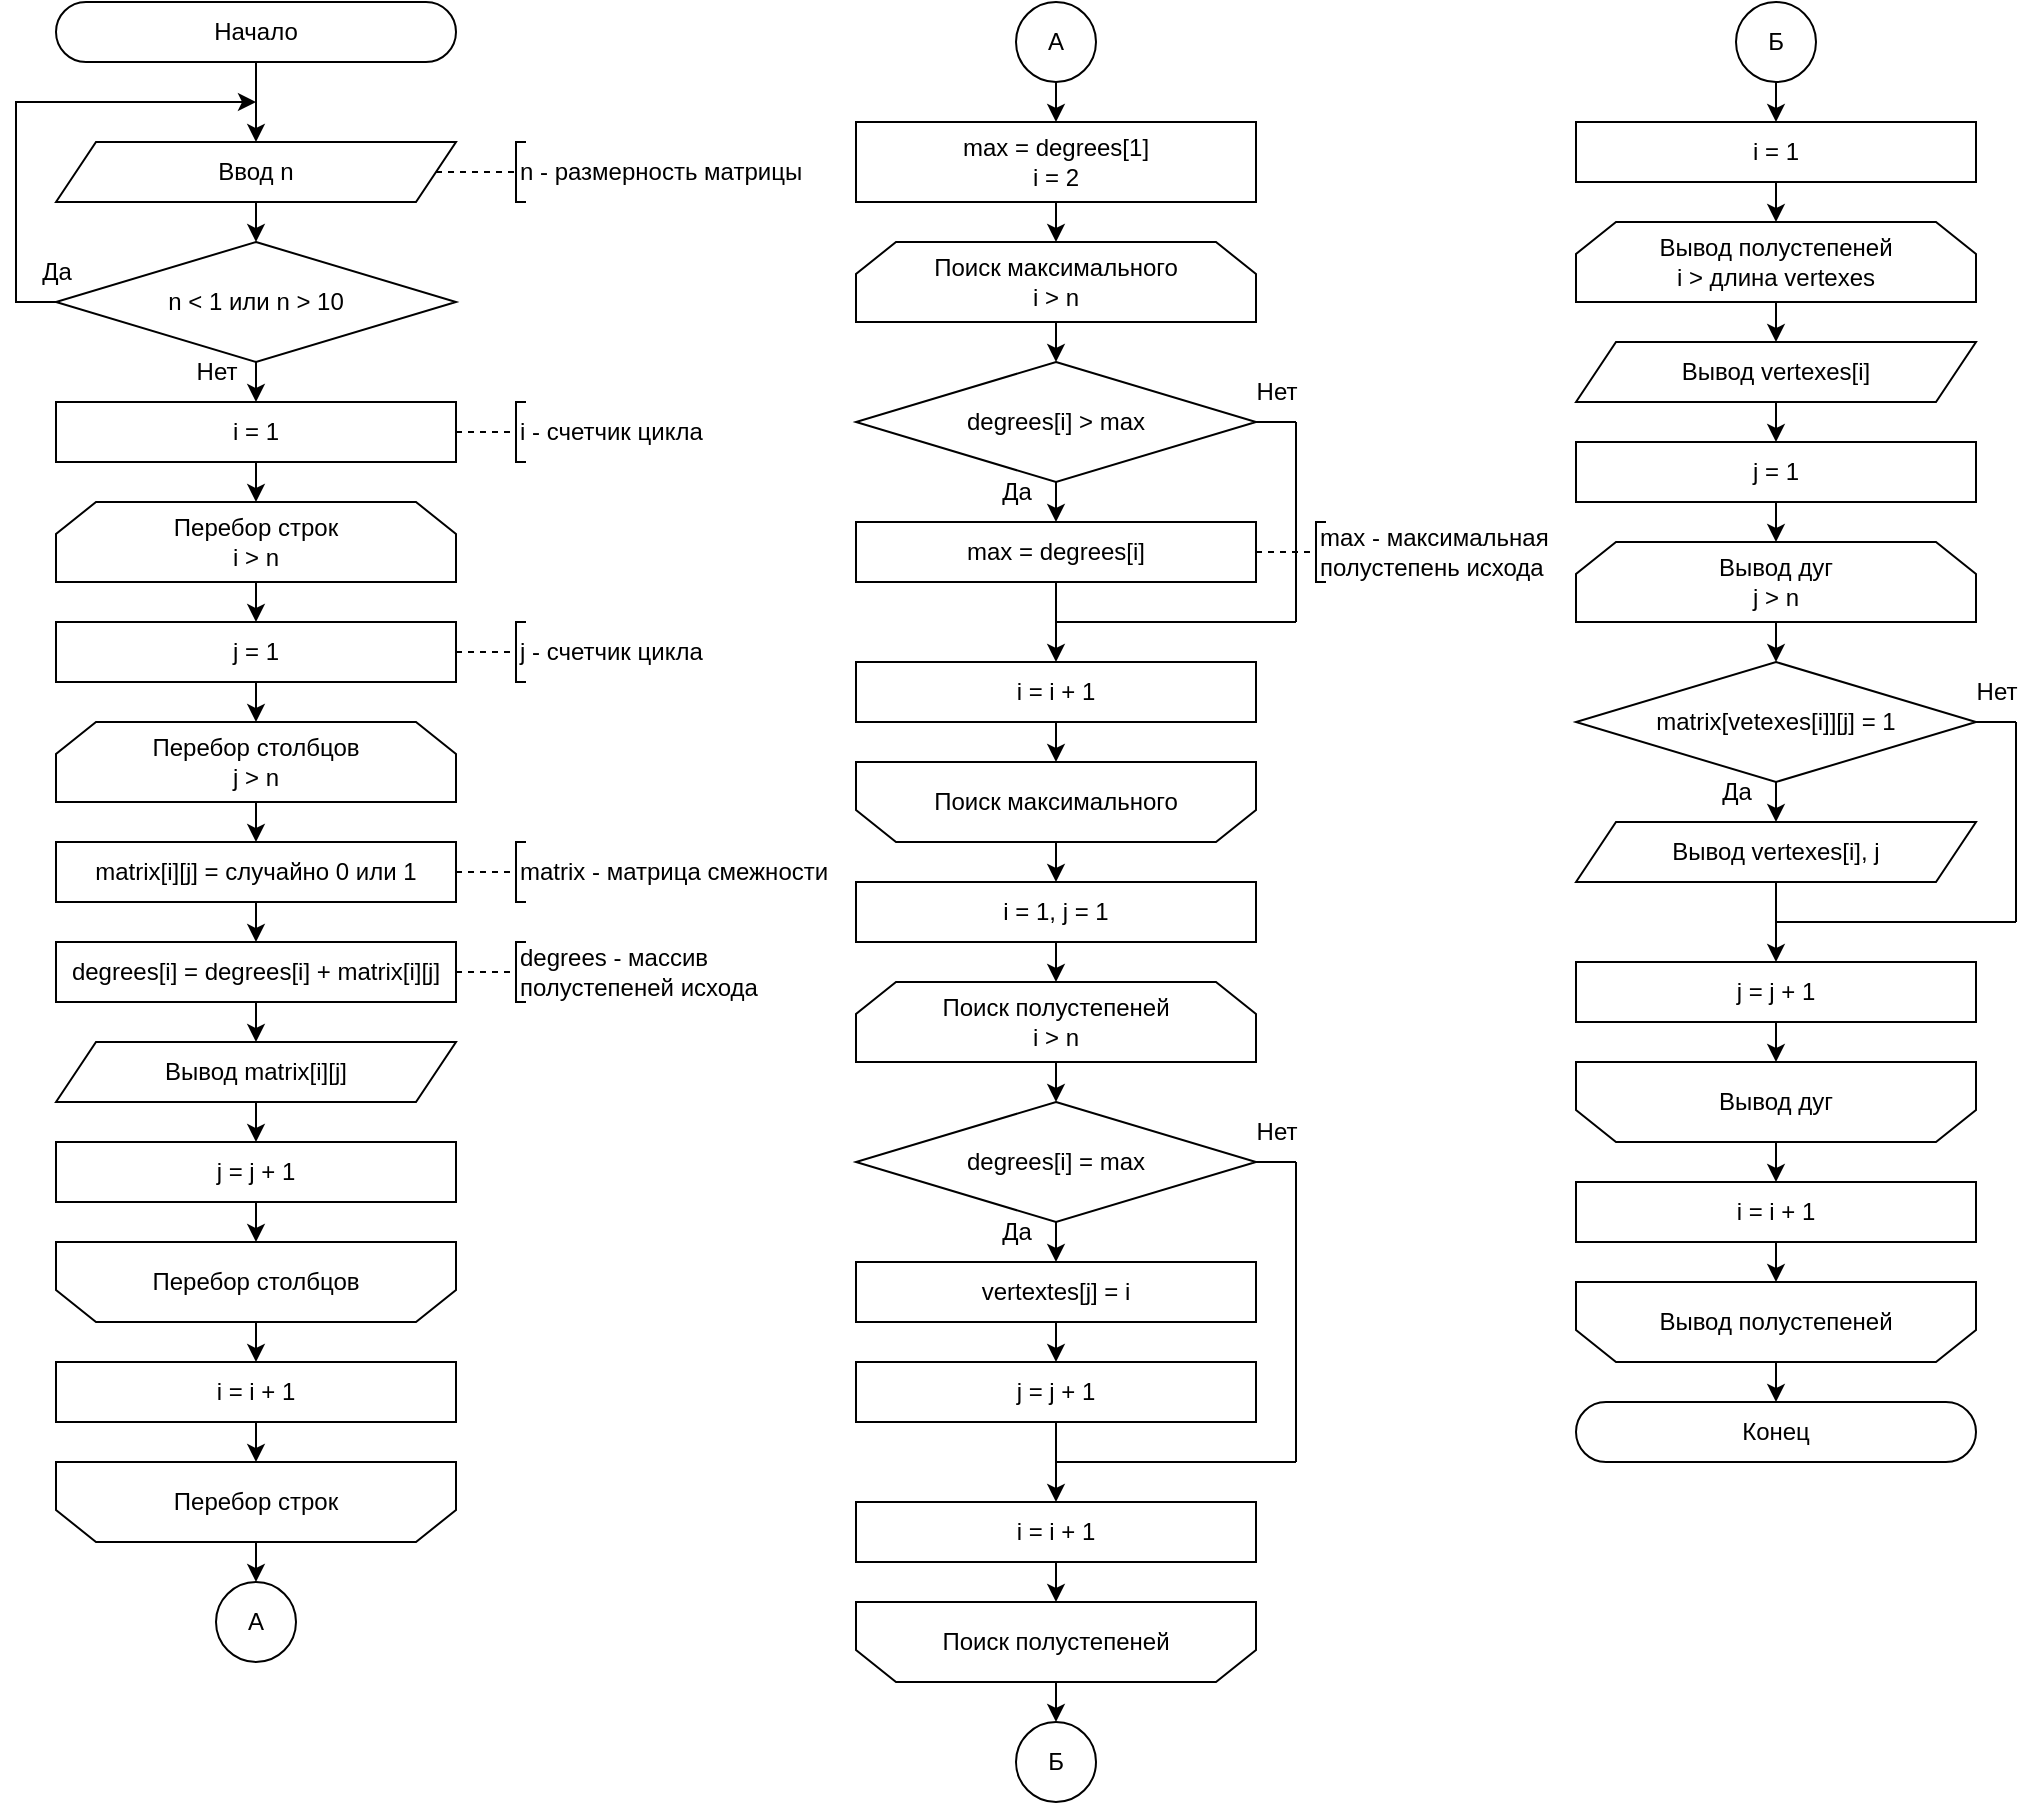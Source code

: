 <mxfile scale="2" border="0">
    <diagram name="Страница — 1" id="PtERw0xOoVtdUdhSGjrE">
        <mxGraphModel dx="1528" dy="2187" grid="1" gridSize="10" guides="1" tooltips="1" connect="1" arrows="1" fold="1" page="1" pageScale="1" pageWidth="827" pageHeight="1169" math="0" shadow="0">
            <root>
                <mxCell id="0"/>
                <mxCell id="1" parent="0"/>
                <mxCell id="83" style="edgeStyle=none;html=1;" parent="1" source="80" edge="1">
                    <mxGeometry relative="1" as="geometry">
                        <mxPoint x="130" y="-1090" as="targetPoint"/>
                    </mxGeometry>
                </mxCell>
                <mxCell id="80" value="Начало" style="rounded=1;whiteSpace=wrap;html=1;arcSize=50;" parent="1" vertex="1">
                    <mxGeometry x="30" y="-1160" width="200" height="30" as="geometry"/>
                </mxCell>
                <mxCell id="88" style="edgeStyle=none;html=1;" parent="1" source="84" target="87" edge="1">
                    <mxGeometry relative="1" as="geometry"/>
                </mxCell>
                <mxCell id="84" value="Ввод n" style="shape=parallelogram;perimeter=parallelogramPerimeter;whiteSpace=wrap;html=1;fixedSize=1;" parent="1" vertex="1">
                    <mxGeometry x="30" y="-1090" width="200" height="30" as="geometry"/>
                </mxCell>
                <mxCell id="85" value="n - размерность матрицы" style="strokeWidth=1;html=1;shape=mxgraph.flowchart.annotation_1;align=left;pointerEvents=1;" parent="1" vertex="1">
                    <mxGeometry x="260" y="-1090" width="5" height="30" as="geometry"/>
                </mxCell>
                <mxCell id="86" value="" style="endArrow=none;html=1;rounded=0;entryX=0;entryY=0.5;entryDx=0;entryDy=0;entryPerimeter=0;dashed=1;" parent="1" target="85" edge="1">
                    <mxGeometry width="50" height="50" relative="1" as="geometry">
                        <mxPoint x="220" y="-1075" as="sourcePoint"/>
                        <mxPoint x="310" y="-1085" as="targetPoint"/>
                    </mxGeometry>
                </mxCell>
                <mxCell id="91" style="edgeStyle=none;html=1;arcSize=0;" parent="1" source="87" edge="1">
                    <mxGeometry relative="1" as="geometry">
                        <mxPoint x="130" y="-1110" as="targetPoint"/>
                        <Array as="points">
                            <mxPoint x="10" y="-1010"/>
                            <mxPoint x="10" y="-1110"/>
                        </Array>
                    </mxGeometry>
                </mxCell>
                <mxCell id="97" style="edgeStyle=none;html=1;" parent="1" source="87" target="93" edge="1">
                    <mxGeometry relative="1" as="geometry"/>
                </mxCell>
                <mxCell id="87" value="n &amp;lt; 1 или n &amp;gt; 10" style="rhombus;whiteSpace=wrap;html=1;" parent="1" vertex="1">
                    <mxGeometry x="30" y="-1040" width="200" height="60" as="geometry"/>
                </mxCell>
                <mxCell id="92" value="Да" style="text;html=1;align=center;verticalAlign=middle;resizable=0;points=[];autosize=1;strokeColor=none;fillColor=none;" parent="1" vertex="1">
                    <mxGeometry x="10" y="-1040" width="40" height="30" as="geometry"/>
                </mxCell>
                <mxCell id="98" style="edgeStyle=none;html=1;" parent="1" source="93" target="94" edge="1">
                    <mxGeometry relative="1" as="geometry"/>
                </mxCell>
                <mxCell id="93" value="i = 1" style="rounded=0;whiteSpace=wrap;html=1;" parent="1" vertex="1">
                    <mxGeometry x="30" y="-960" width="200" height="30" as="geometry"/>
                </mxCell>
                <mxCell id="102" style="edgeStyle=none;html=1;" parent="1" source="94" target="100" edge="1">
                    <mxGeometry relative="1" as="geometry"/>
                </mxCell>
                <mxCell id="94" value="Перебор строк&lt;br&gt;&lt;div&gt;&lt;font style=&quot;color: rgb(0, 0, 0);&quot;&gt;i &amp;gt; n&lt;/font&gt;&lt;/div&gt;" style="shape=loopLimit;whiteSpace=wrap;html=1;" parent="1" vertex="1">
                    <mxGeometry x="30" y="-910" width="200" height="40" as="geometry"/>
                </mxCell>
                <mxCell id="95" value="i - счетчик цикла" style="strokeWidth=1;html=1;shape=mxgraph.flowchart.annotation_1;align=left;pointerEvents=1;" parent="1" vertex="1">
                    <mxGeometry x="260" y="-960" width="5" height="30" as="geometry"/>
                </mxCell>
                <mxCell id="96" value="" style="endArrow=none;html=1;rounded=0;entryX=0;entryY=0.5;entryDx=0;entryDy=0;entryPerimeter=0;dashed=1;" parent="1" target="95" edge="1">
                    <mxGeometry width="50" height="50" relative="1" as="geometry">
                        <mxPoint x="230" y="-945" as="sourcePoint"/>
                        <mxPoint x="320" y="-955" as="targetPoint"/>
                    </mxGeometry>
                </mxCell>
                <mxCell id="99" value="Нет" style="text;html=1;align=center;verticalAlign=middle;resizable=0;points=[];autosize=1;strokeColor=none;fillColor=none;" parent="1" vertex="1">
                    <mxGeometry x="90" y="-990" width="40" height="30" as="geometry"/>
                </mxCell>
                <mxCell id="103" style="edgeStyle=none;html=1;" parent="1" source="100" target="101" edge="1">
                    <mxGeometry relative="1" as="geometry"/>
                </mxCell>
                <mxCell id="100" value="j = 1" style="rounded=0;whiteSpace=wrap;html=1;" parent="1" vertex="1">
                    <mxGeometry x="30" y="-850" width="200" height="30" as="geometry"/>
                </mxCell>
                <mxCell id="109" style="edgeStyle=none;html=1;" parent="1" source="101" target="106" edge="1">
                    <mxGeometry relative="1" as="geometry"/>
                </mxCell>
                <mxCell id="101" value="Перебор столбцов&lt;br&gt;&lt;div&gt;&lt;font style=&quot;color: rgb(0, 0, 0);&quot;&gt;j &amp;gt; n&lt;/font&gt;&lt;/div&gt;" style="shape=loopLimit;whiteSpace=wrap;html=1;" parent="1" vertex="1">
                    <mxGeometry x="30" y="-800" width="200" height="40" as="geometry"/>
                </mxCell>
                <mxCell id="104" value="j - счетчик цикла" style="strokeWidth=1;html=1;shape=mxgraph.flowchart.annotation_1;align=left;pointerEvents=1;" parent="1" vertex="1">
                    <mxGeometry x="260" y="-850" width="5" height="30" as="geometry"/>
                </mxCell>
                <mxCell id="105" value="" style="endArrow=none;html=1;rounded=0;entryX=0;entryY=0.5;entryDx=0;entryDy=0;entryPerimeter=0;dashed=1;" parent="1" target="104" edge="1">
                    <mxGeometry width="50" height="50" relative="1" as="geometry">
                        <mxPoint x="230" y="-835" as="sourcePoint"/>
                        <mxPoint x="320" y="-845" as="targetPoint"/>
                    </mxGeometry>
                </mxCell>
                <mxCell id="113" style="edgeStyle=none;html=1;" parent="1" source="106" target="110" edge="1">
                    <mxGeometry relative="1" as="geometry"/>
                </mxCell>
                <mxCell id="106" value="matrix[i][j] = случайно 0 или 1" style="rounded=0;whiteSpace=wrap;html=1;" parent="1" vertex="1">
                    <mxGeometry x="30" y="-740" width="200" height="30" as="geometry"/>
                </mxCell>
                <mxCell id="107" value="matrix - матрица смежности" style="strokeWidth=1;html=1;shape=mxgraph.flowchart.annotation_1;align=left;pointerEvents=1;" parent="1" vertex="1">
                    <mxGeometry x="260" y="-740" width="5" height="30" as="geometry"/>
                </mxCell>
                <mxCell id="108" value="" style="endArrow=none;html=1;rounded=0;entryX=0;entryY=0.5;entryDx=0;entryDy=0;entryPerimeter=0;dashed=1;" parent="1" target="107" edge="1">
                    <mxGeometry width="50" height="50" relative="1" as="geometry">
                        <mxPoint x="230" y="-725" as="sourcePoint"/>
                        <mxPoint x="320" y="-735" as="targetPoint"/>
                    </mxGeometry>
                </mxCell>
                <mxCell id="115" style="edgeStyle=none;html=1;" parent="1" source="110" target="114" edge="1">
                    <mxGeometry relative="1" as="geometry"/>
                </mxCell>
                <mxCell id="110" value="degrees[i] =&amp;nbsp;&lt;span style=&quot;color: rgb(0, 0, 0);&quot;&gt;degrees[i] + matrix[i][j]&lt;/span&gt;" style="rounded=0;whiteSpace=wrap;html=1;" parent="1" vertex="1">
                    <mxGeometry x="30" y="-690" width="200" height="30" as="geometry"/>
                </mxCell>
                <mxCell id="111" value="degrees - массив&lt;div&gt;&lt;font style=&quot;color: rgb(0, 0, 0);&quot;&gt;полустепеней исхода&lt;/font&gt;&lt;/div&gt;" style="strokeWidth=1;html=1;shape=mxgraph.flowchart.annotation_1;align=left;pointerEvents=1;" parent="1" vertex="1">
                    <mxGeometry x="260" y="-690" width="5" height="30" as="geometry"/>
                </mxCell>
                <mxCell id="112" value="" style="endArrow=none;html=1;rounded=0;entryX=0;entryY=0.5;entryDx=0;entryDy=0;entryPerimeter=0;dashed=1;" parent="1" target="111" edge="1">
                    <mxGeometry width="50" height="50" relative="1" as="geometry">
                        <mxPoint x="230" y="-675" as="sourcePoint"/>
                        <mxPoint x="320" y="-685" as="targetPoint"/>
                    </mxGeometry>
                </mxCell>
                <mxCell id="117" style="edgeStyle=none;html=1;" parent="1" source="114" target="116" edge="1">
                    <mxGeometry relative="1" as="geometry"/>
                </mxCell>
                <mxCell id="114" value="Вывод matrix[i][j]" style="shape=parallelogram;perimeter=parallelogramPerimeter;whiteSpace=wrap;html=1;fixedSize=1;" parent="1" vertex="1">
                    <mxGeometry x="30" y="-640" width="200" height="30" as="geometry"/>
                </mxCell>
                <mxCell id="121" style="edgeStyle=none;html=1;" parent="1" source="116" target="118" edge="1">
                    <mxGeometry relative="1" as="geometry"/>
                </mxCell>
                <mxCell id="116" value="j = j + 1" style="rounded=0;whiteSpace=wrap;html=1;" parent="1" vertex="1">
                    <mxGeometry x="30" y="-590" width="200" height="30" as="geometry"/>
                </mxCell>
                <mxCell id="122" style="edgeStyle=none;html=1;" parent="1" source="118" target="119" edge="1">
                    <mxGeometry relative="1" as="geometry"/>
                </mxCell>
                <mxCell id="118" value="&lt;span style=&quot;color: rgb(0, 0, 0);&quot;&gt;Перебор столбцов&lt;/span&gt;" style="shape=loopLimit;whiteSpace=wrap;html=1;direction=west;" parent="1" vertex="1">
                    <mxGeometry x="30" y="-540" width="200" height="40" as="geometry"/>
                </mxCell>
                <mxCell id="123" style="edgeStyle=none;html=1;" parent="1" source="119" target="120" edge="1">
                    <mxGeometry relative="1" as="geometry"/>
                </mxCell>
                <mxCell id="119" value="i = i + 1" style="rounded=0;whiteSpace=wrap;html=1;" parent="1" vertex="1">
                    <mxGeometry x="30" y="-480" width="200" height="30" as="geometry"/>
                </mxCell>
                <mxCell id="202" style="edgeStyle=none;html=1;" edge="1" parent="1" source="120" target="194">
                    <mxGeometry relative="1" as="geometry"/>
                </mxCell>
                <mxCell id="120" value="&lt;span style=&quot;color: rgb(0, 0, 0);&quot;&gt;Перебор строк&lt;/span&gt;" style="shape=loopLimit;whiteSpace=wrap;html=1;direction=west;" parent="1" vertex="1">
                    <mxGeometry x="30" y="-430" width="200" height="40" as="geometry"/>
                </mxCell>
                <mxCell id="204" style="edgeStyle=none;html=1;" edge="1" parent="1" source="124" target="125">
                    <mxGeometry relative="1" as="geometry"/>
                </mxCell>
                <mxCell id="124" value="max = degrees[1]&lt;div&gt;&lt;font style=&quot;color: rgb(0, 0, 0);&quot;&gt;i = 2&lt;/font&gt;&lt;/div&gt;" style="rounded=0;whiteSpace=wrap;html=1;" parent="1" vertex="1">
                    <mxGeometry x="430" y="-1100" width="200" height="40" as="geometry"/>
                </mxCell>
                <mxCell id="129" style="edgeStyle=none;html=1;" parent="1" source="125" target="128" edge="1">
                    <mxGeometry relative="1" as="geometry"/>
                </mxCell>
                <mxCell id="125" value="Поиск максимального&lt;br&gt;&lt;div&gt;&lt;font style=&quot;color: rgb(0, 0, 0);&quot;&gt;i &amp;gt; n&lt;/font&gt;&lt;/div&gt;" style="shape=loopLimit;whiteSpace=wrap;html=1;" parent="1" vertex="1">
                    <mxGeometry x="430" y="-1040" width="200" height="40" as="geometry"/>
                </mxCell>
                <mxCell id="137" style="edgeStyle=none;html=1;" parent="1" source="128" target="131" edge="1">
                    <mxGeometry relative="1" as="geometry"/>
                </mxCell>
                <mxCell id="128" value="degrees[i] &amp;gt; max" style="rhombus;whiteSpace=wrap;html=1;" parent="1" vertex="1">
                    <mxGeometry x="430" y="-980" width="200" height="60" as="geometry"/>
                </mxCell>
                <mxCell id="130" style="edgeStyle=none;html=1;" parent="1" source="131" target="134" edge="1">
                    <mxGeometry relative="1" as="geometry"/>
                </mxCell>
                <mxCell id="131" value="max = degrees[i]" style="rounded=0;whiteSpace=wrap;html=1;" parent="1" vertex="1">
                    <mxGeometry x="430" y="-900" width="200" height="30" as="geometry"/>
                </mxCell>
                <mxCell id="132" value="" style="endArrow=none;html=1;exitX=1;exitY=0.5;exitDx=0;exitDy=0;" parent="1" edge="1">
                    <mxGeometry width="50" height="50" relative="1" as="geometry">
                        <mxPoint x="530" y="-850" as="sourcePoint"/>
                        <mxPoint x="650" y="-850" as="targetPoint"/>
                    </mxGeometry>
                </mxCell>
                <mxCell id="133" value="" style="endArrow=none;html=1;" parent="1" edge="1">
                    <mxGeometry width="50" height="50" relative="1" as="geometry">
                        <mxPoint x="650" y="-950" as="sourcePoint"/>
                        <mxPoint x="650" y="-850" as="targetPoint"/>
                    </mxGeometry>
                </mxCell>
                <mxCell id="140" style="edgeStyle=none;html=1;" parent="1" source="134" target="139" edge="1">
                    <mxGeometry relative="1" as="geometry"/>
                </mxCell>
                <mxCell id="134" value="i = i + 1" style="rounded=0;whiteSpace=wrap;html=1;" parent="1" vertex="1">
                    <mxGeometry x="430" y="-830" width="200" height="30" as="geometry"/>
                </mxCell>
                <mxCell id="135" value="Нет" style="text;html=1;align=center;verticalAlign=middle;resizable=0;points=[];autosize=1;strokeColor=none;fillColor=none;" parent="1" vertex="1">
                    <mxGeometry x="620" y="-980" width="40" height="30" as="geometry"/>
                </mxCell>
                <mxCell id="136" value="" style="endArrow=none;html=1;exitX=1;exitY=0.5;exitDx=0;exitDy=0;" parent="1" edge="1">
                    <mxGeometry width="50" height="50" relative="1" as="geometry">
                        <mxPoint x="630" y="-950" as="sourcePoint"/>
                        <mxPoint x="650" y="-950" as="targetPoint"/>
                    </mxGeometry>
                </mxCell>
                <mxCell id="138" value="Да" style="text;html=1;align=center;verticalAlign=middle;resizable=0;points=[];autosize=1;strokeColor=none;fillColor=none;" parent="1" vertex="1">
                    <mxGeometry x="490" y="-930" width="40" height="30" as="geometry"/>
                </mxCell>
                <mxCell id="142" style="edgeStyle=none;html=1;" parent="1" source="139" target="141" edge="1">
                    <mxGeometry relative="1" as="geometry"/>
                </mxCell>
                <mxCell id="139" value="&lt;span style=&quot;color: rgb(0, 0, 0);&quot;&gt;Поиск максимального&lt;/span&gt;" style="shape=loopLimit;whiteSpace=wrap;html=1;direction=west;" parent="1" vertex="1">
                    <mxGeometry x="430" y="-780" width="200" height="40" as="geometry"/>
                </mxCell>
                <mxCell id="144" style="edgeStyle=none;html=1;" parent="1" source="141" target="143" edge="1">
                    <mxGeometry relative="1" as="geometry"/>
                </mxCell>
                <mxCell id="141" value="i = 1, j = 1" style="rounded=0;whiteSpace=wrap;html=1;" parent="1" vertex="1">
                    <mxGeometry x="430" y="-720" width="200" height="30" as="geometry"/>
                </mxCell>
                <mxCell id="146" style="edgeStyle=none;html=1;" parent="1" source="143" target="145" edge="1">
                    <mxGeometry relative="1" as="geometry"/>
                </mxCell>
                <mxCell id="143" value="Поиск полустепеней&lt;br&gt;&lt;div&gt;&lt;font style=&quot;color: rgb(0, 0, 0);&quot;&gt;i &amp;gt; n&lt;/font&gt;&lt;/div&gt;" style="shape=loopLimit;whiteSpace=wrap;html=1;" parent="1" vertex="1">
                    <mxGeometry x="430" y="-670" width="200" height="40" as="geometry"/>
                </mxCell>
                <mxCell id="150" style="edgeStyle=none;html=1;" parent="1" source="145" target="149" edge="1">
                    <mxGeometry relative="1" as="geometry"/>
                </mxCell>
                <mxCell id="145" value="degrees[i] = max" style="rhombus;whiteSpace=wrap;html=1;" parent="1" vertex="1">
                    <mxGeometry x="430" y="-610" width="200" height="60" as="geometry"/>
                </mxCell>
                <mxCell id="147" value="max - максимальная&lt;div&gt;&lt;font style=&quot;color: rgb(0, 0, 0);&quot;&gt;полустепень исхода&lt;/font&gt;&lt;/div&gt;" style="strokeWidth=1;html=1;shape=mxgraph.flowchart.annotation_1;align=left;pointerEvents=1;" parent="1" vertex="1">
                    <mxGeometry x="660" y="-900" width="5" height="30" as="geometry"/>
                </mxCell>
                <mxCell id="148" value="" style="endArrow=none;html=1;rounded=0;entryX=0;entryY=0.5;entryDx=0;entryDy=0;entryPerimeter=0;dashed=1;" parent="1" target="147" edge="1">
                    <mxGeometry width="50" height="50" relative="1" as="geometry">
                        <mxPoint x="630" y="-885" as="sourcePoint"/>
                        <mxPoint x="720" y="-895" as="targetPoint"/>
                    </mxGeometry>
                </mxCell>
                <mxCell id="152" style="edgeStyle=none;html=1;" parent="1" source="149" target="151" edge="1">
                    <mxGeometry relative="1" as="geometry"/>
                </mxCell>
                <mxCell id="149" value="vertextes[j] = i" style="rounded=0;whiteSpace=wrap;html=1;" parent="1" vertex="1">
                    <mxGeometry x="430" y="-530" width="200" height="30" as="geometry"/>
                </mxCell>
                <mxCell id="155" style="edgeStyle=none;html=1;" parent="1" source="151" target="154" edge="1">
                    <mxGeometry relative="1" as="geometry"/>
                </mxCell>
                <mxCell id="151" value="j = j + 1" style="rounded=0;whiteSpace=wrap;html=1;" parent="1" vertex="1">
                    <mxGeometry x="430" y="-480" width="200" height="30" as="geometry"/>
                </mxCell>
                <mxCell id="153" value="Да" style="text;html=1;align=center;verticalAlign=middle;resizable=0;points=[];autosize=1;strokeColor=none;fillColor=none;" parent="1" vertex="1">
                    <mxGeometry x="490" y="-560" width="40" height="30" as="geometry"/>
                </mxCell>
                <mxCell id="160" style="edgeStyle=none;html=1;" parent="1" source="154" target="159" edge="1">
                    <mxGeometry relative="1" as="geometry"/>
                </mxCell>
                <mxCell id="154" value="i = i + 1" style="rounded=0;whiteSpace=wrap;html=1;" parent="1" vertex="1">
                    <mxGeometry x="430" y="-410" width="200" height="30" as="geometry"/>
                </mxCell>
                <mxCell id="156" value="" style="endArrow=none;html=1;entryX=1;entryY=0.5;entryDx=0;entryDy=0;" parent="1" target="145" edge="1">
                    <mxGeometry width="50" height="50" relative="1" as="geometry">
                        <mxPoint x="650" y="-580" as="sourcePoint"/>
                        <mxPoint x="610" y="-580" as="targetPoint"/>
                    </mxGeometry>
                </mxCell>
                <mxCell id="157" value="" style="endArrow=none;html=1;" parent="1" edge="1">
                    <mxGeometry width="50" height="50" relative="1" as="geometry">
                        <mxPoint x="530" y="-430" as="sourcePoint"/>
                        <mxPoint x="650" y="-430" as="targetPoint"/>
                    </mxGeometry>
                </mxCell>
                <mxCell id="158" value="" style="endArrow=none;html=1;" parent="1" edge="1">
                    <mxGeometry width="50" height="50" relative="1" as="geometry">
                        <mxPoint x="650" y="-430" as="sourcePoint"/>
                        <mxPoint x="650" y="-580" as="targetPoint"/>
                    </mxGeometry>
                </mxCell>
                <mxCell id="199" style="edgeStyle=none;html=1;" edge="1" parent="1" source="159" target="198">
                    <mxGeometry relative="1" as="geometry"/>
                </mxCell>
                <mxCell id="159" value="&lt;span style=&quot;color: rgb(0, 0, 0);&quot;&gt;Поиск полустепеней&lt;/span&gt;" style="shape=loopLimit;whiteSpace=wrap;html=1;direction=west;" parent="1" vertex="1">
                    <mxGeometry x="430" y="-360" width="200" height="40" as="geometry"/>
                </mxCell>
                <mxCell id="161" value="Нет" style="text;html=1;align=center;verticalAlign=middle;resizable=0;points=[];autosize=1;strokeColor=none;fillColor=none;" parent="1" vertex="1">
                    <mxGeometry x="620" y="-610" width="40" height="30" as="geometry"/>
                </mxCell>
                <mxCell id="166" style="edgeStyle=none;html=1;" parent="1" source="162" target="165" edge="1">
                    <mxGeometry relative="1" as="geometry"/>
                </mxCell>
                <mxCell id="162" value="i = 1" style="rounded=0;whiteSpace=wrap;html=1;" parent="1" vertex="1">
                    <mxGeometry x="790" y="-1100" width="200" height="30" as="geometry"/>
                </mxCell>
                <mxCell id="168" style="edgeStyle=none;html=1;" parent="1" source="165" target="167" edge="1">
                    <mxGeometry relative="1" as="geometry"/>
                </mxCell>
                <mxCell id="165" value="Вывод полустепеней&lt;br&gt;&lt;div&gt;&lt;font style=&quot;color: rgb(0, 0, 0);&quot;&gt;i &amp;gt; длина vertexes&lt;/font&gt;&lt;/div&gt;" style="shape=loopLimit;whiteSpace=wrap;html=1;" parent="1" vertex="1">
                    <mxGeometry x="790" y="-1050" width="200" height="40" as="geometry"/>
                </mxCell>
                <mxCell id="170" style="edgeStyle=none;html=1;" parent="1" source="167" target="169" edge="1">
                    <mxGeometry relative="1" as="geometry"/>
                </mxCell>
                <mxCell id="167" value="Вывод vertexes[i]" style="shape=parallelogram;perimeter=parallelogramPerimeter;whiteSpace=wrap;html=1;fixedSize=1;" parent="1" vertex="1">
                    <mxGeometry x="790" y="-990" width="200" height="30" as="geometry"/>
                </mxCell>
                <mxCell id="172" style="edgeStyle=none;html=1;" parent="1" source="169" target="171" edge="1">
                    <mxGeometry relative="1" as="geometry"/>
                </mxCell>
                <mxCell id="169" value="j = 1" style="rounded=0;whiteSpace=wrap;html=1;" parent="1" vertex="1">
                    <mxGeometry x="790" y="-940" width="200" height="30" as="geometry"/>
                </mxCell>
                <mxCell id="176" style="edgeStyle=none;html=1;" parent="1" source="171" target="175" edge="1">
                    <mxGeometry relative="1" as="geometry"/>
                </mxCell>
                <mxCell id="171" value="Вывод дуг&lt;br&gt;&lt;div&gt;&lt;font style=&quot;color: rgb(0, 0, 0);&quot;&gt;j &amp;gt; n&lt;/font&gt;&lt;/div&gt;" style="shape=loopLimit;whiteSpace=wrap;html=1;" parent="1" vertex="1">
                    <mxGeometry x="790" y="-890" width="200" height="40" as="geometry"/>
                </mxCell>
                <mxCell id="180" style="edgeStyle=none;html=1;" parent="1" source="173" target="179" edge="1">
                    <mxGeometry relative="1" as="geometry"/>
                </mxCell>
                <mxCell id="173" value="Вывод vertexes[i], j" style="shape=parallelogram;perimeter=parallelogramPerimeter;whiteSpace=wrap;html=1;fixedSize=1;" parent="1" vertex="1">
                    <mxGeometry x="790" y="-750" width="200" height="30" as="geometry"/>
                </mxCell>
                <mxCell id="177" style="edgeStyle=none;html=1;" parent="1" source="175" target="173" edge="1">
                    <mxGeometry relative="1" as="geometry"/>
                </mxCell>
                <mxCell id="175" value="matrix[vetexes[i]][j] = 1" style="rhombus;whiteSpace=wrap;html=1;" parent="1" vertex="1">
                    <mxGeometry x="790" y="-830" width="200" height="60" as="geometry"/>
                </mxCell>
                <mxCell id="178" value="Да" style="text;html=1;align=center;verticalAlign=middle;resizable=0;points=[];autosize=1;strokeColor=none;fillColor=none;" parent="1" vertex="1">
                    <mxGeometry x="850" y="-780" width="40" height="30" as="geometry"/>
                </mxCell>
                <mxCell id="186" style="edgeStyle=none;html=1;" parent="1" source="179" target="185" edge="1">
                    <mxGeometry relative="1" as="geometry"/>
                </mxCell>
                <mxCell id="179" value="j = j + 1" style="rounded=0;whiteSpace=wrap;html=1;" parent="1" vertex="1">
                    <mxGeometry x="790" y="-680" width="200" height="30" as="geometry"/>
                </mxCell>
                <mxCell id="181" value="" style="endArrow=none;html=1;entryX=1;entryY=0.5;entryDx=0;entryDy=0;" parent="1" target="175" edge="1">
                    <mxGeometry width="50" height="50" relative="1" as="geometry">
                        <mxPoint x="1010" y="-800" as="sourcePoint"/>
                        <mxPoint x="900" y="-860" as="targetPoint"/>
                    </mxGeometry>
                </mxCell>
                <mxCell id="182" value="" style="endArrow=none;html=1;" parent="1" edge="1">
                    <mxGeometry width="50" height="50" relative="1" as="geometry">
                        <mxPoint x="1010" y="-700" as="sourcePoint"/>
                        <mxPoint x="890" y="-700" as="targetPoint"/>
                    </mxGeometry>
                </mxCell>
                <mxCell id="183" value="" style="endArrow=none;html=1;" parent="1" edge="1">
                    <mxGeometry width="50" height="50" relative="1" as="geometry">
                        <mxPoint x="1010" y="-700" as="sourcePoint"/>
                        <mxPoint x="1010" y="-800" as="targetPoint"/>
                    </mxGeometry>
                </mxCell>
                <mxCell id="184" value="Нет" style="text;html=1;align=center;verticalAlign=middle;resizable=0;points=[];autosize=1;strokeColor=none;fillColor=none;" parent="1" vertex="1">
                    <mxGeometry x="980" y="-830" width="40" height="30" as="geometry"/>
                </mxCell>
                <mxCell id="188" style="edgeStyle=none;html=1;" parent="1" source="185" target="187" edge="1">
                    <mxGeometry relative="1" as="geometry"/>
                </mxCell>
                <mxCell id="185" value="&lt;span style=&quot;color: rgb(0, 0, 0);&quot;&gt;Вывод дуг&lt;/span&gt;" style="shape=loopLimit;whiteSpace=wrap;html=1;direction=west;" parent="1" vertex="1">
                    <mxGeometry x="790" y="-630" width="200" height="40" as="geometry"/>
                </mxCell>
                <mxCell id="190" style="edgeStyle=none;html=1;" parent="1" source="187" target="189" edge="1">
                    <mxGeometry relative="1" as="geometry"/>
                </mxCell>
                <mxCell id="187" value="i = i + 1" style="rounded=0;whiteSpace=wrap;html=1;" parent="1" vertex="1">
                    <mxGeometry x="790" y="-570" width="200" height="30" as="geometry"/>
                </mxCell>
                <mxCell id="192" style="edgeStyle=none;html=1;" parent="1" source="189" target="191" edge="1">
                    <mxGeometry relative="1" as="geometry"/>
                </mxCell>
                <mxCell id="189" value="&lt;span style=&quot;color: rgb(0, 0, 0);&quot;&gt;Вывод полустепеней&lt;/span&gt;" style="shape=loopLimit;whiteSpace=wrap;html=1;direction=west;" parent="1" vertex="1">
                    <mxGeometry x="790" y="-520" width="200" height="40" as="geometry"/>
                </mxCell>
                <mxCell id="191" value="Конец" style="rounded=1;whiteSpace=wrap;html=1;arcSize=50;" parent="1" vertex="1">
                    <mxGeometry x="790" y="-460" width="200" height="30" as="geometry"/>
                </mxCell>
                <mxCell id="194" value="A" style="ellipse;whiteSpace=wrap;html=1;aspect=fixed;" vertex="1" parent="1">
                    <mxGeometry x="110" y="-370" width="40" height="40" as="geometry"/>
                </mxCell>
                <mxCell id="203" style="edgeStyle=none;html=1;" edge="1" parent="1" source="196" target="124">
                    <mxGeometry relative="1" as="geometry"/>
                </mxCell>
                <mxCell id="196" value="A" style="ellipse;whiteSpace=wrap;html=1;aspect=fixed;" vertex="1" parent="1">
                    <mxGeometry x="510" y="-1160" width="40" height="40" as="geometry"/>
                </mxCell>
                <mxCell id="198" value="Б" style="ellipse;whiteSpace=wrap;html=1;aspect=fixed;" vertex="1" parent="1">
                    <mxGeometry x="510" y="-300" width="40" height="40" as="geometry"/>
                </mxCell>
                <mxCell id="201" style="edgeStyle=none;html=1;" edge="1" parent="1" source="200" target="162">
                    <mxGeometry relative="1" as="geometry"/>
                </mxCell>
                <mxCell id="200" value="Б" style="ellipse;whiteSpace=wrap;html=1;aspect=fixed;" vertex="1" parent="1">
                    <mxGeometry x="870" y="-1160" width="40" height="40" as="geometry"/>
                </mxCell>
            </root>
        </mxGraphModel>
    </diagram>
</mxfile>